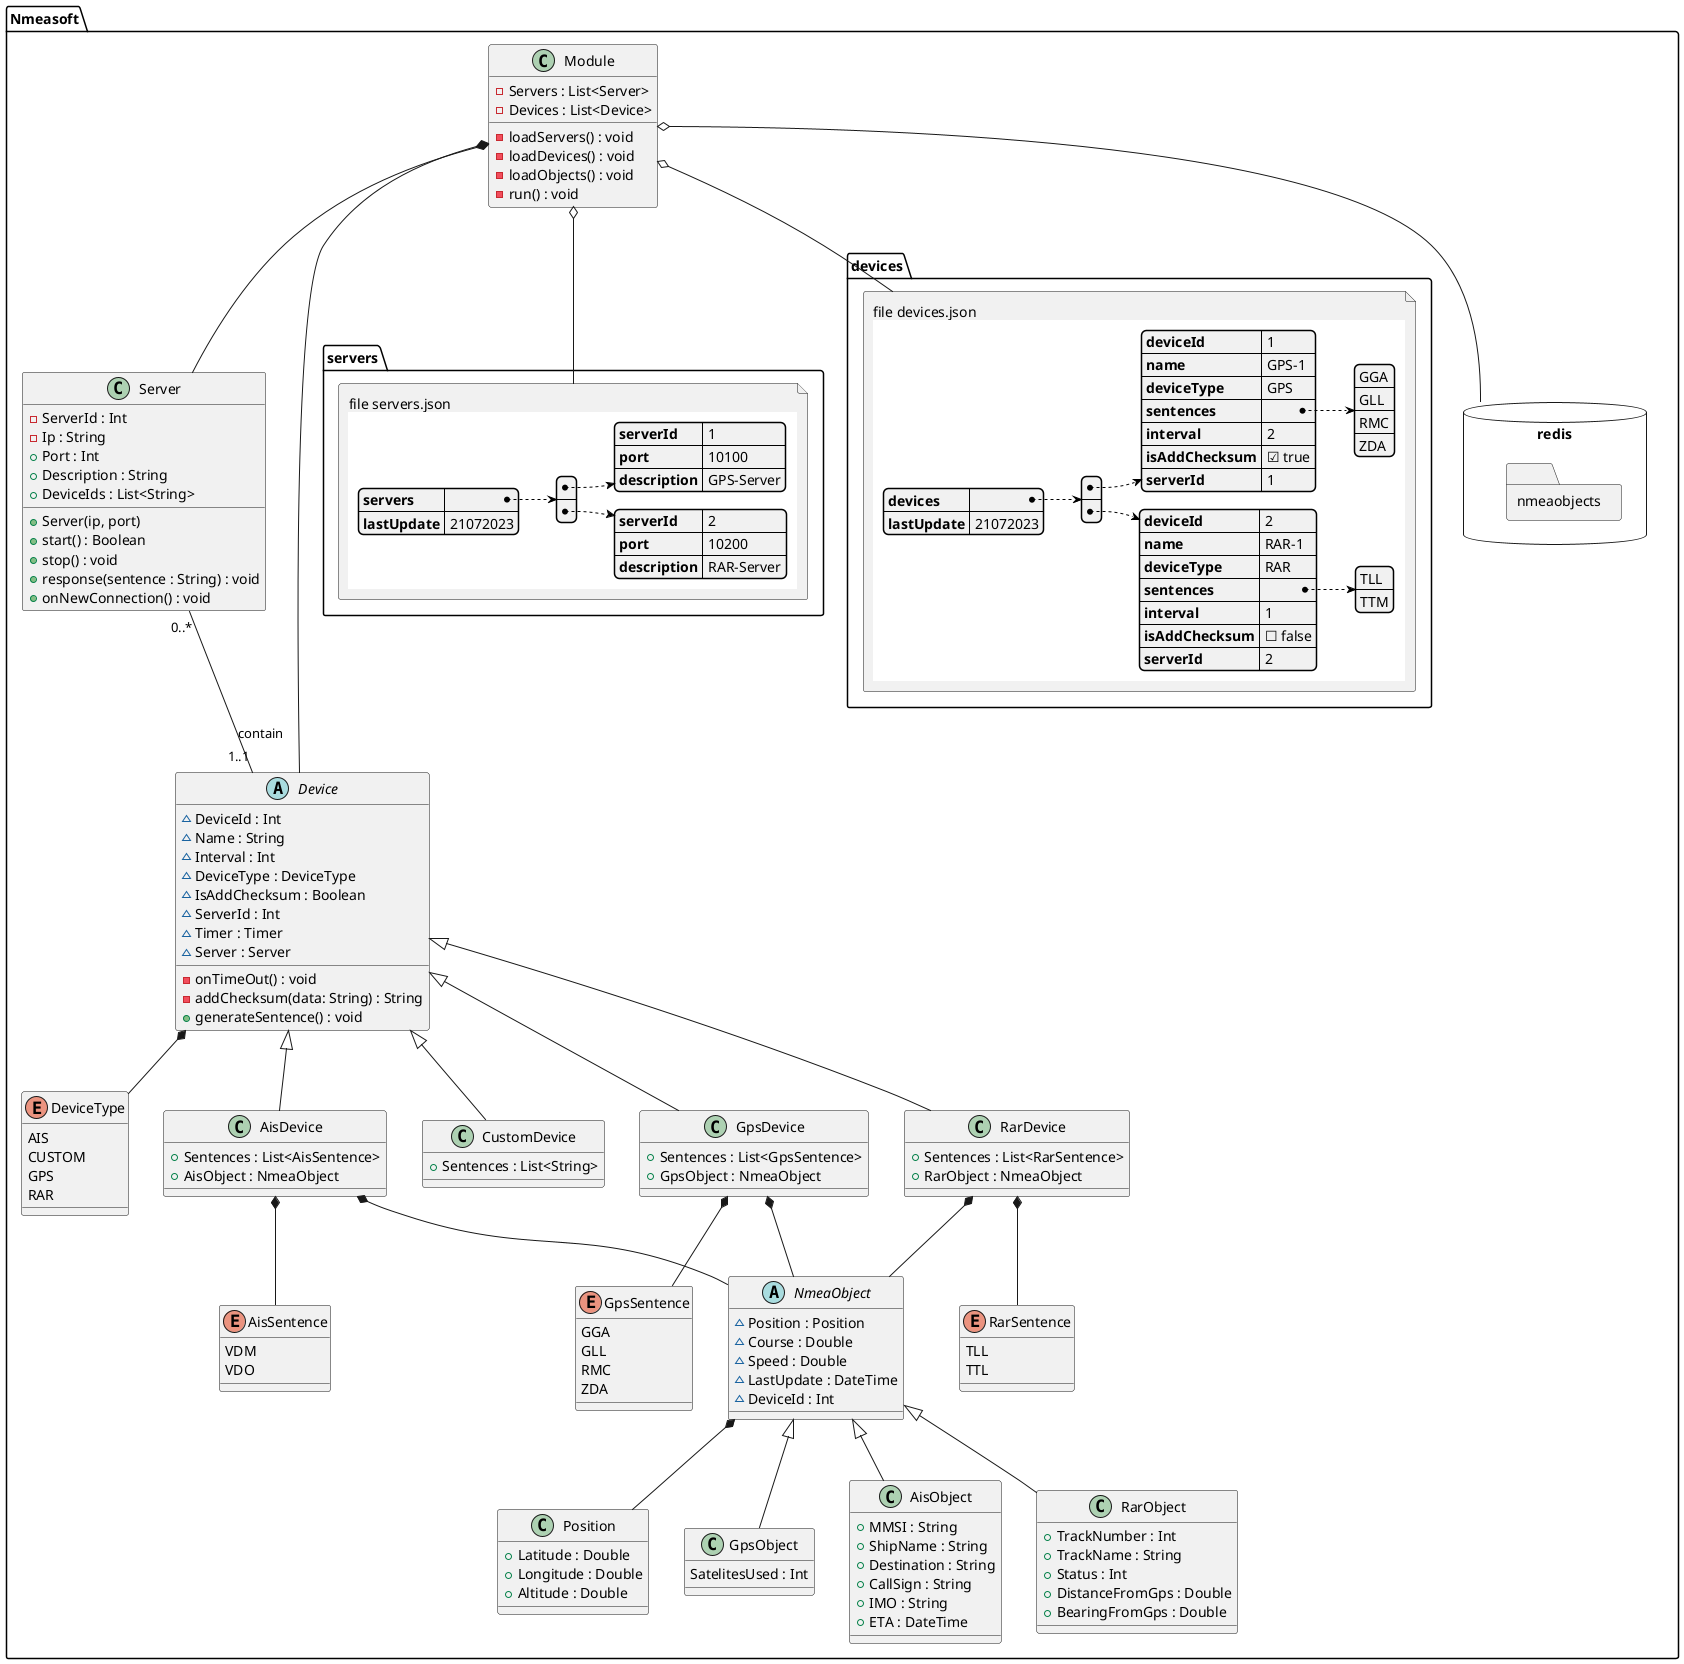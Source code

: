 @startuml ClassDiagram

package Nmeasoft {

  file servers.json [
    file servers.json 
    {{json
      {
        "servers" : [
          {
            "serverId" : 1,
            "port" : 10100,
            "description" : "GPS-Server"
          },
          {
            "serverId" : 2,
            "port" : 10200,
            "description" : "RAR-Server"
          }
        ],
        "lastUpdate" : "21072023"
      }
    }}
  ]

  file devices.json [
    file devices.json 
    {{json
      {
        "devices" : [
          {
            "deviceId" : 1,
            "name" : "GPS-1",
            "deviceType" : "GPS",
            "sentences" : [
              "GGA",
              "GLL",
              "RMC",
              "ZDA"
            ],
            "interval" : 2,
            "isAddChecksum" : true,
            "serverId" : 1
          },
          {
            "deviceId" : 2,
            "name" : "RAR-1",
            "deviceType" : "RAR",
            "sentences" : [
              "TLL",
              "TTM"
            ],
            "interval" : 1,
            "isAddChecksum" : false, 
            "serverId" : 2
          }
        ],
        "lastUpdate" : "21072023"
      }
    }}
  ]

  database redis {
    folder nmeaobjects {

    } 
  }

  enum DeviceType {
    AIS
    CUSTOM 
    GPS 
    RAR 
  }

  enum GpsSentence {
    GGA
    GLL
    RMC
    ZDA
  }

  enum RarSentence {
    TLL
    TTL 
  }

  enum AisSentence {
    VDM  
    VDO 
  }

  class Module {
    -Servers : List<Server>
    -Devices : List<Device>
    -loadServers() : void
    -loadDevices() : void
    -loadObjects() : void 
    -run() : void
  }

  class Server {
    -ServerId : Int 
    -Ip : String 
    +Port : Int
    +Description : String 
    +DeviceIds : List<String> 
    +Server(ip, port)
    +start() : Boolean
    +stop() : void 
    +response(sentence : String) : void
    +onNewConnection() : void
  }

  class Position {
    +Latitude : Double
    +Longitude : Double
    +Altitude : Double
  }

  abstract class NmeaObject {
    ~Position : Position
    ~Course : Double 
    ~Speed : Double 
    ~LastUpdate : DateTime
    ~DeviceId : Int  
  }

  class GpsObject {
    SatelitesUsed : Int 
  }

  class AisObject {
    +MMSI : String 
    +ShipName : String 
    +Destination : String
    +CallSign : String 
    +IMO : String
    +ETA : DateTime 
  }

  class RarObject {
    +TrackNumber : Int 
    +TrackName : String 
    +Status : Int 
    +DistanceFromGps : Double 
    +BearingFromGps : Double 
  }

  abstract class Device {
    ~DeviceId : Int
    ~Name : String 
    ~Interval : Int
    ~DeviceType : DeviceType
    ~IsAddChecksum : Boolean
    ~ServerId : Int 
    ~Timer : Timer
    ~Server : Server
    -onTimeOut() : void 
    -addChecksum(data: String) : String
    +generateSentence() : void 
  }

  class AisDevice {
    +Sentences : List<AisSentence>
    +AisObject : NmeaObject
  }
  
  class CustomDevice {
    +Sentences : List<String>
  }

  class GpsDevice {
    +Sentences : List<GpsSentence>
    +GpsObject : NmeaObject
  }

  class RarDevice {
    +Sentences : List<RarSentence>
    +RarObject : NmeaObject
  }


  Module o-- servers.json
  Module o-- devices.json 
  Module o-- redis
  Module *-- Server
  Module *-- Device

  Server "0..*" -- "1..1" Device : contain

  NmeaObject *-- Position
  NmeaObject <|-- GpsObject
  NmeaObject <|-- RarObject
  NmeaObject <|-- AisObject

  Device *-- DeviceType
  Device <|-- AisDevice
  Device <|-- CustomDevice
  Device <|-- GpsDevice
  Device <|-- RarDevice

  GpsDevice *-- NmeaObject
  RarDevice *-- NmeaObject
  AisDevice *-- NmeaObject
  GpsDevice *-- GpsSentence
  RarDevice *-- RarSentence
  AisDevice *-- AisSentence
}

@enduml